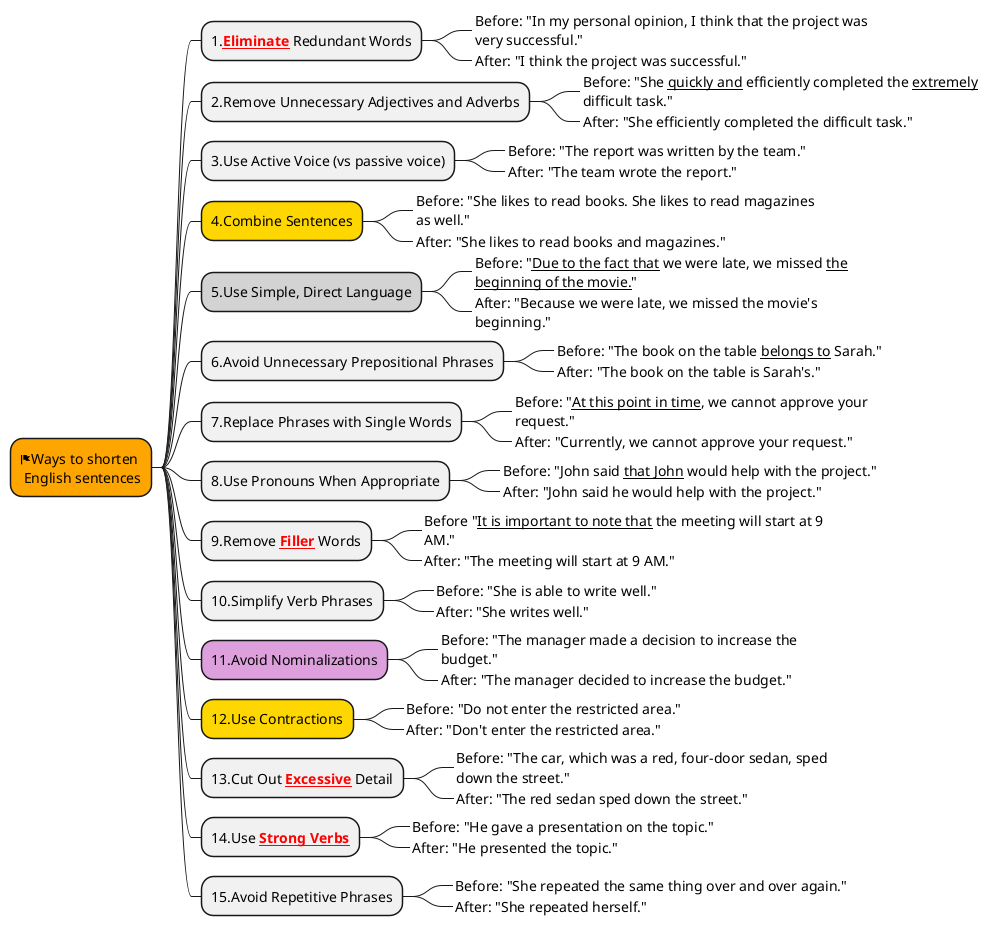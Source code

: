 @startmindmap
<style>
element {
  MaximumWidth 400
}
mindmapDiagram {
  .highlight {
    BackgroundColor lightgreen
  }
  .uncertain {
    BackgroundColor plum
  }
  .frequently {
    BackgroundColor gold
  }
  .rarely {
    BackgroundColor lightgray
  }
}
</style>

*[#Orange] <&flag>Ways to shorten\n English sentences

'left side
** 1.<b><color:red>__Eliminate__</b> Redundant Words
***_ Before: "In my personal opinion, I think that the project was very successful."
***_ After: "I think the project was successful."

** 2.Remove Unnecessary Adjectives and Adverbs
***_ Before: "She __quickly and__ efficiently completed the __extremely__ difficult task."
***_ After: "She efficiently completed the difficult task."

** 3.Use Active Voice (vs passive voice)
***_ Before: "The report was written by the team."
***_ After: "The team wrote the report."

** 4.Combine Sentences <<frequently>>
***_ Before: "She likes to read books. She likes to read magazines as well."
***_ After: "She likes to read books and magazines."

** 5.Use Simple, Direct Language <<rarely>>
***_ Before: "__Due to the fact that__ we were late, we missed __the beginning of the movie.__"
***_ After: "Because we were late, we missed the movie's beginning."

** 6.Avoid Unnecessary Prepositional Phrases
***_ Before: "The book on the table __belongs to__ Sarah."
***_ After: "The book on the table is Sarah's."

** 7.Replace Phrases with Single Words
***_ Before: "__At this point in time__, we cannot approve your request."
***_ After: "Currently, we cannot approve your request."

** 8.Use Pronouns When Appropriate
***_ Before: "John said __that John__ would help with the project."
***_ After: "John said he would help with the project."

** 9.Remove <b><color:red>__Filler__</b> Words
***_ Before "__It is important to note that__ the meeting will start at 9 AM."
***_ After: "The meeting will start at 9 AM."

** 10.Simplify Verb Phrases
***_ Before: "She is able to write well."
***_ After: "She writes well."

** 11.Avoid Nominalizations <<uncertain>>
***_ Before: "The manager made a decision to increase the budget."
***_ After: "The manager decided to increase the budget."

** 12.Use Contractions <<frequently>>
***_ Before: "Do not enter the restricted area."
***_ After: "Don't enter the restricted area."

** 13.Cut Out <b><color:red>__Excessive__</b> Detail
***_ Before: "The car, which was a red, four-door sedan, sped down the street."
***_ After: "The red sedan sped down the street."

** 14.Use <b><color:red>__Strong Verbs__</b>
***_ Before: "He gave a presentation on the topic."
***_ After: "He presented the topic."

** 15.Avoid Repetitive Phrases
***_ Before: "She repeated the same thing over and over again."
***_ After: "She repeated herself."
@endmindmap